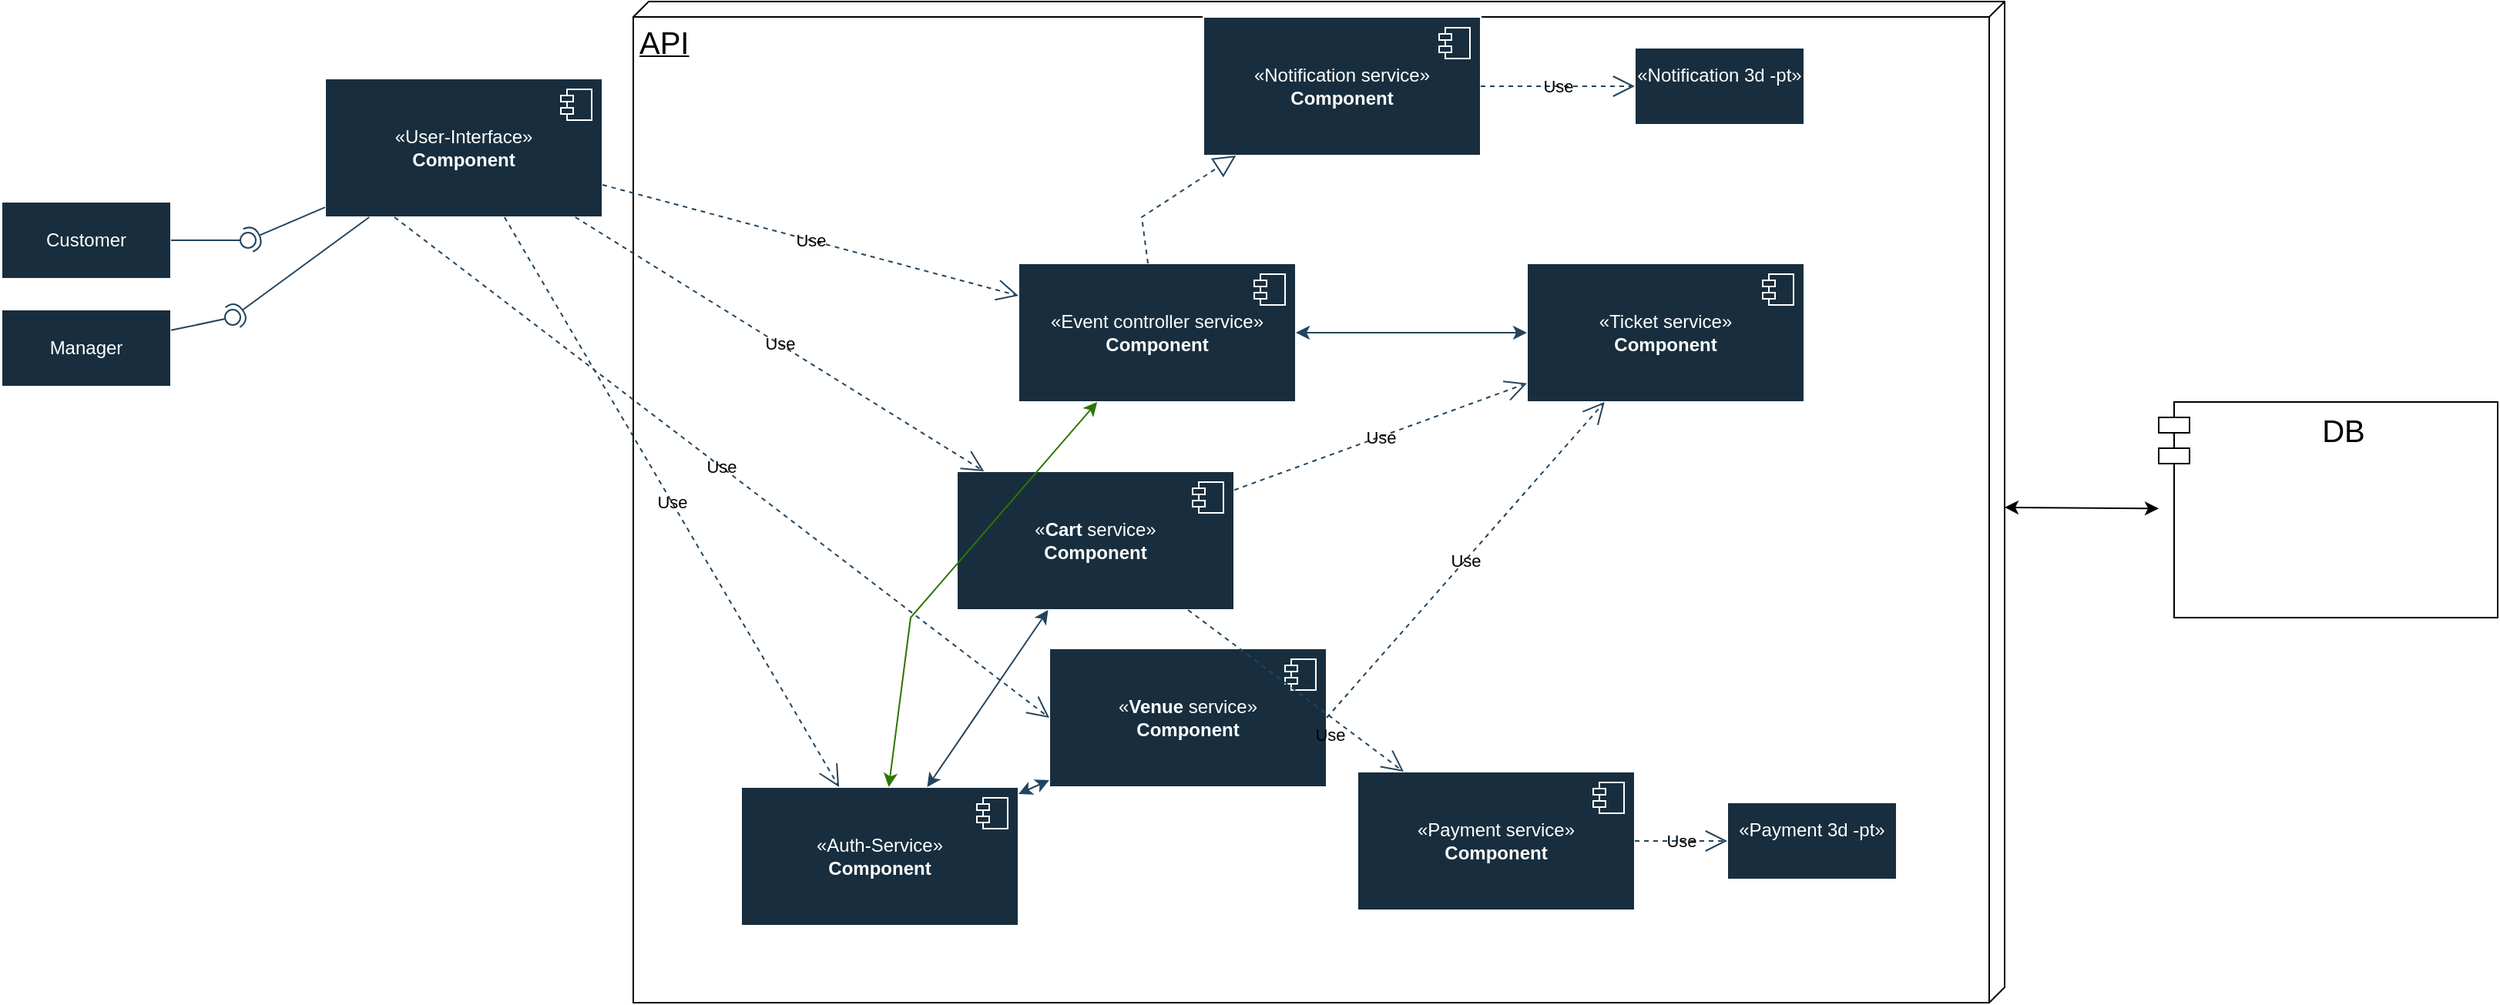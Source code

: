 <mxfile version="26.2.8">
  <diagram name="Page-1" id="5f0bae14-7c28-e335-631c-24af17079c00">
    <mxGraphModel dx="2433" dy="1298" grid="1" gridSize="10" guides="1" tooltips="1" connect="1" arrows="1" fold="1" page="1" pageScale="1" pageWidth="1100" pageHeight="850" background="none" math="0" shadow="0">
      <root>
        <mxCell id="0" />
        <mxCell id="1" parent="0" />
        <mxCell id="3NIZmdngCHY2-CZBTarv-7" value="&lt;font style=&quot;font-size: 20px;&quot;&gt;API&lt;/font&gt;" style="verticalAlign=top;align=left;spacingTop=8;spacingLeft=2;spacingRight=12;shape=cube;size=10;direction=south;fontStyle=4;html=1;whiteSpace=wrap;" vertex="1" parent="1">
          <mxGeometry x="460" y="30" width="890" height="650" as="geometry" />
        </mxCell>
        <mxCell id="FY6FVotYPZoSdEqQePK5-1" value="«User-Interface»&lt;br&gt;&lt;b&gt;Component&lt;/b&gt;" style="html=1;dropTarget=0;whiteSpace=wrap;labelBackgroundColor=none;fillColor=#182E3E;strokeColor=#FFFFFF;fontColor=#FFFFFF;" parent="1" vertex="1">
          <mxGeometry x="260" y="80" width="180" height="90" as="geometry" />
        </mxCell>
        <mxCell id="FY6FVotYPZoSdEqQePK5-2" value="" style="shape=module;jettyWidth=8;jettyHeight=4;labelBackgroundColor=none;fillColor=#182E3E;strokeColor=#FFFFFF;fontColor=#FFFFFF;" parent="FY6FVotYPZoSdEqQePK5-1" vertex="1">
          <mxGeometry x="1" width="20" height="20" relative="1" as="geometry">
            <mxPoint x="-27" y="7" as="offset" />
          </mxGeometry>
        </mxCell>
        <mxCell id="FY6FVotYPZoSdEqQePK5-5" value="«Event controller service»&lt;br&gt;&lt;b&gt;Component&lt;/b&gt;" style="html=1;dropTarget=0;whiteSpace=wrap;labelBackgroundColor=none;fillColor=#182E3E;strokeColor=#FFFFFF;fontColor=#FFFFFF;" parent="1" vertex="1">
          <mxGeometry x="710" y="200" width="180" height="90" as="geometry" />
        </mxCell>
        <mxCell id="FY6FVotYPZoSdEqQePK5-6" value="" style="shape=module;jettyWidth=8;jettyHeight=4;labelBackgroundColor=none;fillColor=#182E3E;strokeColor=#FFFFFF;fontColor=#FFFFFF;" parent="FY6FVotYPZoSdEqQePK5-5" vertex="1">
          <mxGeometry x="1" width="20" height="20" relative="1" as="geometry">
            <mxPoint x="-27" y="7" as="offset" />
          </mxGeometry>
        </mxCell>
        <mxCell id="FY6FVotYPZoSdEqQePK5-8" value="Customer" style="html=1;whiteSpace=wrap;labelBackgroundColor=none;fillColor=#182E3E;strokeColor=#FFFFFF;fontColor=#FFFFFF;" parent="1" vertex="1">
          <mxGeometry x="50" y="160" width="110" height="50" as="geometry" />
        </mxCell>
        <mxCell id="FY6FVotYPZoSdEqQePK5-20" value="«Notification&amp;nbsp;3d -pt»&lt;div&gt;&lt;br&gt;&lt;/div&gt;" style="html=1;whiteSpace=wrap;labelBackgroundColor=none;fillColor=#182E3E;strokeColor=#FFFFFF;fontColor=#FFFFFF;" parent="1" vertex="1">
          <mxGeometry x="1110" y="60" width="110" height="50" as="geometry" />
        </mxCell>
        <mxCell id="FY6FVotYPZoSdEqQePK5-21" value="«&lt;strong data-sourcepos=&quot;5:1-5:9&quot;&gt;Venue&lt;/strong&gt;&amp;nbsp;service»&lt;br&gt;&lt;b&gt;Component&lt;/b&gt;" style="html=1;dropTarget=0;whiteSpace=wrap;labelBackgroundColor=none;fillColor=#182E3E;strokeColor=#FFFFFF;fontColor=#FFFFFF;" parent="1" vertex="1">
          <mxGeometry x="730" y="450" width="180" height="90" as="geometry" />
        </mxCell>
        <mxCell id="FY6FVotYPZoSdEqQePK5-22" value="" style="shape=module;jettyWidth=8;jettyHeight=4;labelBackgroundColor=none;fillColor=#182E3E;strokeColor=#FFFFFF;fontColor=#FFFFFF;" parent="FY6FVotYPZoSdEqQePK5-21" vertex="1">
          <mxGeometry x="1" width="20" height="20" relative="1" as="geometry">
            <mxPoint x="-27" y="7" as="offset" />
          </mxGeometry>
        </mxCell>
        <mxCell id="FY6FVotYPZoSdEqQePK5-31" value="«&lt;b&gt;Cart&amp;nbsp;&lt;/b&gt;service»&lt;br&gt;&lt;b&gt;Component&lt;/b&gt;" style="html=1;dropTarget=0;whiteSpace=wrap;labelBackgroundColor=none;fillColor=#182E3E;strokeColor=#FFFFFF;fontColor=#FFFFFF;" parent="1" vertex="1">
          <mxGeometry x="670" y="335" width="180" height="90" as="geometry" />
        </mxCell>
        <mxCell id="FY6FVotYPZoSdEqQePK5-32" value="" style="shape=module;jettyWidth=8;jettyHeight=4;labelBackgroundColor=none;fillColor=#182E3E;strokeColor=#FFFFFF;fontColor=#FFFFFF;" parent="FY6FVotYPZoSdEqQePK5-31" vertex="1">
          <mxGeometry x="1" width="20" height="20" relative="1" as="geometry">
            <mxPoint x="-27" y="7" as="offset" />
          </mxGeometry>
        </mxCell>
        <mxCell id="FY6FVotYPZoSdEqQePK5-17" value="«Payment 3d -pt»&lt;div&gt;&lt;br/&gt;&lt;/div&gt;" style="html=1;whiteSpace=wrap;labelBackgroundColor=none;fillColor=#182E3E;strokeColor=#FFFFFF;fontColor=#FFFFFF;" parent="1" vertex="1">
          <mxGeometry x="1170" y="550" width="110" height="50" as="geometry" />
        </mxCell>
        <mxCell id="FY6FVotYPZoSdEqQePK5-10" value="«Payment service»&lt;br&gt;&lt;b&gt;Component&lt;/b&gt;" style="html=1;dropTarget=0;whiteSpace=wrap;labelBackgroundColor=none;fillColor=#182E3E;strokeColor=#FFFFFF;fontColor=#FFFFFF;" parent="1" vertex="1">
          <mxGeometry x="930" y="530" width="180" height="90" as="geometry" />
        </mxCell>
        <mxCell id="FY6FVotYPZoSdEqQePK5-11" value="" style="shape=module;jettyWidth=8;jettyHeight=4;labelBackgroundColor=none;fillColor=#182E3E;strokeColor=#FFFFFF;fontColor=#FFFFFF;" parent="FY6FVotYPZoSdEqQePK5-10" vertex="1">
          <mxGeometry x="1" width="20" height="20" relative="1" as="geometry">
            <mxPoint x="-27" y="7" as="offset" />
          </mxGeometry>
        </mxCell>
        <mxCell id="FY6FVotYPZoSdEqQePK5-36" value="" style="rounded=0;orthogonalLoop=1;jettySize=auto;html=1;endArrow=halfCircle;endFill=0;endSize=6;strokeWidth=1;sketch=0;labelBackgroundColor=none;strokeColor=#23445D;fontColor=default;" parent="1" source="FY6FVotYPZoSdEqQePK5-1" target="FY6FVotYPZoSdEqQePK5-38" edge="1">
          <mxGeometry relative="1" as="geometry">
            <mxPoint x="230" y="195" as="sourcePoint" />
          </mxGeometry>
        </mxCell>
        <mxCell id="FY6FVotYPZoSdEqQePK5-37" value="" style="rounded=0;orthogonalLoop=1;jettySize=auto;html=1;endArrow=oval;endFill=0;sketch=0;sourcePerimeterSpacing=0;targetPerimeterSpacing=0;endSize=10;labelBackgroundColor=none;strokeColor=#23445D;fontColor=default;" parent="1" source="FY6FVotYPZoSdEqQePK5-8" target="FY6FVotYPZoSdEqQePK5-38" edge="1">
          <mxGeometry relative="1" as="geometry">
            <mxPoint x="190" y="195" as="sourcePoint" />
          </mxGeometry>
        </mxCell>
        <mxCell id="FY6FVotYPZoSdEqQePK5-38" value="" style="ellipse;whiteSpace=wrap;html=1;align=center;aspect=fixed;fillColor=none;strokeColor=none;resizable=0;perimeter=centerPerimeter;rotatable=0;allowArrows=0;points=[];outlineConnect=1;labelBackgroundColor=none;fontColor=#FFFFFF;" parent="1" vertex="1">
          <mxGeometry x="205" y="180" width="10" height="10" as="geometry" />
        </mxCell>
        <mxCell id="FY6FVotYPZoSdEqQePK5-39" value="Manager" style="html=1;whiteSpace=wrap;labelBackgroundColor=none;fillColor=#182E3E;strokeColor=#FFFFFF;fontColor=#FFFFFF;" parent="1" vertex="1">
          <mxGeometry x="50" y="230" width="110" height="50" as="geometry" />
        </mxCell>
        <mxCell id="FY6FVotYPZoSdEqQePK5-43" value="" style="rounded=0;orthogonalLoop=1;jettySize=auto;html=1;endArrow=halfCircle;endFill=0;endSize=6;strokeWidth=1;sketch=0;labelBackgroundColor=none;strokeColor=#23445D;fontColor=default;" parent="1" source="FY6FVotYPZoSdEqQePK5-1" target="FY6FVotYPZoSdEqQePK5-45" edge="1">
          <mxGeometry relative="1" as="geometry">
            <mxPoint x="240" y="255" as="sourcePoint" />
          </mxGeometry>
        </mxCell>
        <mxCell id="FY6FVotYPZoSdEqQePK5-44" value="" style="rounded=0;orthogonalLoop=1;jettySize=auto;html=1;endArrow=oval;endFill=0;sketch=0;sourcePerimeterSpacing=0;targetPerimeterSpacing=0;endSize=10;labelBackgroundColor=none;strokeColor=#23445D;fontColor=default;" parent="1" source="FY6FVotYPZoSdEqQePK5-39" target="FY6FVotYPZoSdEqQePK5-45" edge="1">
          <mxGeometry relative="1" as="geometry">
            <mxPoint x="200" y="255" as="sourcePoint" />
          </mxGeometry>
        </mxCell>
        <mxCell id="FY6FVotYPZoSdEqQePK5-45" value="" style="ellipse;whiteSpace=wrap;html=1;align=center;aspect=fixed;fillColor=none;strokeColor=none;resizable=0;perimeter=centerPerimeter;rotatable=0;allowArrows=0;points=[];outlineConnect=1;labelBackgroundColor=none;fontColor=#FFFFFF;" parent="1" vertex="1">
          <mxGeometry x="195" y="230" width="10" height="10" as="geometry" />
        </mxCell>
        <mxCell id="FY6FVotYPZoSdEqQePK5-3" value="«Auth-Service»&lt;br&gt;&lt;b&gt;Component&lt;/b&gt;" style="html=1;dropTarget=0;whiteSpace=wrap;labelBackgroundColor=none;fillColor=#182E3E;strokeColor=#FFFFFF;fontColor=#FFFFFF;" parent="1" vertex="1">
          <mxGeometry x="530" y="540" width="180" height="90" as="geometry" />
        </mxCell>
        <mxCell id="FY6FVotYPZoSdEqQePK5-4" value="" style="shape=module;jettyWidth=8;jettyHeight=4;labelBackgroundColor=none;fillColor=#182E3E;strokeColor=#FFFFFF;fontColor=#FFFFFF;" parent="FY6FVotYPZoSdEqQePK5-3" vertex="1">
          <mxGeometry x="1" width="20" height="20" relative="1" as="geometry">
            <mxPoint x="-27" y="7" as="offset" />
          </mxGeometry>
        </mxCell>
        <mxCell id="FY6FVotYPZoSdEqQePK5-49" value="" style="endArrow=classic;startArrow=classic;html=1;rounded=0;labelBackgroundColor=none;strokeColor=#2D7600;fontColor=default;fillColor=#60a917;" parent="1" source="FY6FVotYPZoSdEqQePK5-3" target="FY6FVotYPZoSdEqQePK5-5" edge="1">
          <mxGeometry width="50" height="50" relative="1" as="geometry">
            <mxPoint x="630" y="460" as="sourcePoint" />
            <mxPoint x="630" y="320" as="targetPoint" />
            <Array as="points">
              <mxPoint x="640" y="430" />
            </Array>
          </mxGeometry>
        </mxCell>
        <mxCell id="FY6FVotYPZoSdEqQePK5-50" value="Use" style="endArrow=open;endSize=12;dashed=1;html=1;rounded=0;labelBackgroundColor=none;strokeColor=#23445D;fontColor=default;" parent="1" source="FY6FVotYPZoSdEqQePK5-1" target="FY6FVotYPZoSdEqQePK5-3" edge="1">
          <mxGeometry width="160" relative="1" as="geometry">
            <mxPoint x="290" y="390" as="sourcePoint" />
            <mxPoint x="450" y="390" as="targetPoint" />
          </mxGeometry>
        </mxCell>
        <mxCell id="FY6FVotYPZoSdEqQePK5-51" value="Use" style="endArrow=open;endSize=12;dashed=1;html=1;rounded=0;labelBackgroundColor=none;strokeColor=#23445D;fontColor=default;" parent="1" source="FY6FVotYPZoSdEqQePK5-1" target="FY6FVotYPZoSdEqQePK5-5" edge="1">
          <mxGeometry width="160" relative="1" as="geometry">
            <mxPoint x="450" y="160" as="sourcePoint" />
            <mxPoint x="555" y="120" as="targetPoint" />
          </mxGeometry>
        </mxCell>
        <mxCell id="FY6FVotYPZoSdEqQePK5-52" value="«Ticket service»&lt;br&gt;&lt;b&gt;Component&lt;/b&gt;" style="html=1;dropTarget=0;whiteSpace=wrap;labelBackgroundColor=none;fillColor=#182E3E;strokeColor=#FFFFFF;fontColor=#FFFFFF;" parent="1" vertex="1">
          <mxGeometry x="1040" y="200" width="180" height="90" as="geometry" />
        </mxCell>
        <mxCell id="FY6FVotYPZoSdEqQePK5-53" value="" style="shape=module;jettyWidth=8;jettyHeight=4;labelBackgroundColor=none;fillColor=#182E3E;strokeColor=#FFFFFF;fontColor=#FFFFFF;" parent="FY6FVotYPZoSdEqQePK5-52" vertex="1">
          <mxGeometry x="1" width="20" height="20" relative="1" as="geometry">
            <mxPoint x="-27" y="7" as="offset" />
          </mxGeometry>
        </mxCell>
        <mxCell id="FY6FVotYPZoSdEqQePK5-54" value="" style="endArrow=classic;startArrow=classic;html=1;rounded=0;labelBackgroundColor=none;strokeColor=#23445D;fontColor=default;" parent="1" source="FY6FVotYPZoSdEqQePK5-5" target="FY6FVotYPZoSdEqQePK5-52" edge="1">
          <mxGeometry width="50" height="50" relative="1" as="geometry">
            <mxPoint x="870" y="350" as="sourcePoint" />
            <mxPoint x="870" y="430" as="targetPoint" />
          </mxGeometry>
        </mxCell>
        <mxCell id="FY6FVotYPZoSdEqQePK5-55" value="Use" style="endArrow=open;endSize=12;dashed=1;html=1;rounded=0;labelBackgroundColor=none;strokeColor=#23445D;fontColor=default;" parent="1" source="FY6FVotYPZoSdEqQePK5-1" target="FY6FVotYPZoSdEqQePK5-31" edge="1">
          <mxGeometry width="160" relative="1" as="geometry">
            <mxPoint x="420" y="390" as="sourcePoint" />
            <mxPoint x="525" y="412" as="targetPoint" />
          </mxGeometry>
        </mxCell>
        <mxCell id="FY6FVotYPZoSdEqQePK5-57" value="Use" style="endArrow=open;endSize=12;dashed=1;html=1;rounded=0;labelBackgroundColor=none;strokeColor=#23445D;fontColor=default;" parent="1" source="FY6FVotYPZoSdEqQePK5-31" target="FY6FVotYPZoSdEqQePK5-52" edge="1">
          <mxGeometry width="160" relative="1" as="geometry">
            <mxPoint x="1030" y="450" as="sourcePoint" />
            <mxPoint x="1212" y="600" as="targetPoint" />
          </mxGeometry>
        </mxCell>
        <mxCell id="FY6FVotYPZoSdEqQePK5-58" value="«Notification service»&lt;br&gt;&lt;b&gt;Component&lt;/b&gt;" style="html=1;dropTarget=0;whiteSpace=wrap;labelBackgroundColor=none;fillColor=#182E3E;strokeColor=#FFFFFF;fontColor=#FFFFFF;" parent="1" vertex="1">
          <mxGeometry x="830" y="40" width="180" height="90" as="geometry" />
        </mxCell>
        <mxCell id="FY6FVotYPZoSdEqQePK5-59" value="" style="shape=module;jettyWidth=8;jettyHeight=4;labelBackgroundColor=none;fillColor=#182E3E;strokeColor=#FFFFFF;fontColor=#FFFFFF;" parent="FY6FVotYPZoSdEqQePK5-58" vertex="1">
          <mxGeometry x="1" width="20" height="20" relative="1" as="geometry">
            <mxPoint x="-27" y="7" as="offset" />
          </mxGeometry>
        </mxCell>
        <mxCell id="FY6FVotYPZoSdEqQePK5-61" value="" style="endArrow=block;dashed=1;endFill=0;endSize=12;html=1;rounded=0;labelBackgroundColor=none;strokeColor=#23445D;fontColor=default;" parent="1" source="FY6FVotYPZoSdEqQePK5-5" target="FY6FVotYPZoSdEqQePK5-58" edge="1">
          <mxGeometry width="160" relative="1" as="geometry">
            <mxPoint x="900" y="450" as="sourcePoint" />
            <mxPoint x="910" y="180" as="targetPoint" />
            <Array as="points">
              <mxPoint x="790" y="170" />
            </Array>
          </mxGeometry>
        </mxCell>
        <mxCell id="FY6FVotYPZoSdEqQePK5-62" value="Use" style="endArrow=open;endSize=12;dashed=1;html=1;rounded=0;labelBackgroundColor=none;strokeColor=#23445D;fontColor=default;" parent="1" source="FY6FVotYPZoSdEqQePK5-58" target="FY6FVotYPZoSdEqQePK5-20" edge="1">
          <mxGeometry width="160" relative="1" as="geometry">
            <mxPoint x="1120" y="200" as="sourcePoint" />
            <mxPoint x="1255" y="110" as="targetPoint" />
          </mxGeometry>
        </mxCell>
        <mxCell id="FY6FVotYPZoSdEqQePK5-63" value="Use" style="endArrow=open;endSize=12;dashed=1;html=1;rounded=0;exitX=1;exitY=0.5;exitDx=0;exitDy=0;labelBackgroundColor=none;strokeColor=#23445D;fontColor=default;" parent="1" source="FY6FVotYPZoSdEqQePK5-21" target="FY6FVotYPZoSdEqQePK5-52" edge="1">
          <mxGeometry width="160" relative="1" as="geometry">
            <mxPoint x="749.999" y="510.0" as="sourcePoint" />
            <mxPoint x="945.16" y="400" as="targetPoint" />
          </mxGeometry>
        </mxCell>
        <mxCell id="FY6FVotYPZoSdEqQePK5-64" value="Use" style="endArrow=open;endSize=12;dashed=1;html=1;rounded=0;exitX=0.25;exitY=1;exitDx=0;exitDy=0;entryX=0;entryY=0.5;entryDx=0;entryDy=0;labelBackgroundColor=none;strokeColor=#23445D;fontColor=default;" parent="1" source="FY6FVotYPZoSdEqQePK5-1" target="FY6FVotYPZoSdEqQePK5-21" edge="1">
          <mxGeometry width="160" relative="1" as="geometry">
            <mxPoint x="290" y="530" as="sourcePoint" />
            <mxPoint x="443" y="275" as="targetPoint" />
          </mxGeometry>
        </mxCell>
        <mxCell id="FY6FVotYPZoSdEqQePK5-65" value="Use" style="endArrow=open;endSize=12;dashed=1;html=1;rounded=0;labelBackgroundColor=none;strokeColor=#23445D;fontColor=default;" parent="1" source="FY6FVotYPZoSdEqQePK5-31" target="FY6FVotYPZoSdEqQePK5-10" edge="1">
          <mxGeometry x="0.397" y="-10" width="160" relative="1" as="geometry">
            <mxPoint x="1095" y="590" as="sourcePoint" />
            <mxPoint x="1190" y="543" as="targetPoint" />
            <Array as="points">
              <mxPoint x="880" y="470" />
            </Array>
            <mxPoint as="offset" />
          </mxGeometry>
        </mxCell>
        <mxCell id="FY6FVotYPZoSdEqQePK5-66" value="Use" style="endArrow=open;endSize=12;dashed=1;html=1;rounded=0;exitX=1;exitY=0.5;exitDx=0;exitDy=0;labelBackgroundColor=none;strokeColor=#23445D;fontColor=default;" parent="1" source="FY6FVotYPZoSdEqQePK5-10" target="FY6FVotYPZoSdEqQePK5-17" edge="1">
          <mxGeometry width="160" relative="1" as="geometry">
            <mxPoint x="1020" y="95" as="sourcePoint" />
            <mxPoint x="1090" y="95" as="targetPoint" />
          </mxGeometry>
        </mxCell>
        <mxCell id="FY6FVotYPZoSdEqQePK5-68" value="" style="endArrow=classic;startArrow=classic;html=1;rounded=0;labelBackgroundColor=none;strokeColor=#23445D;fontColor=default;" parent="1" source="FY6FVotYPZoSdEqQePK5-3" edge="1" target="FY6FVotYPZoSdEqQePK5-31">
          <mxGeometry width="50" height="50" relative="1" as="geometry">
            <mxPoint x="402" y="610" as="sourcePoint" />
            <mxPoint x="580" y="410" as="targetPoint" />
          </mxGeometry>
        </mxCell>
        <mxCell id="FY6FVotYPZoSdEqQePK5-69" value="" style="endArrow=classic;startArrow=classic;html=1;rounded=0;labelBackgroundColor=none;strokeColor=#23445D;fontColor=default;" parent="1" source="FY6FVotYPZoSdEqQePK5-3" target="FY6FVotYPZoSdEqQePK5-21" edge="1">
          <mxGeometry width="50" height="50" relative="1" as="geometry">
            <mxPoint x="390" y="585" as="sourcePoint" />
            <mxPoint x="624" y="425" as="targetPoint" />
          </mxGeometry>
        </mxCell>
        <mxCell id="3NIZmdngCHY2-CZBTarv-8" value="&lt;font style=&quot;font-size: 20px;&quot;&gt;DB&lt;/font&gt;" style="shape=module;align=left;spacingLeft=20;align=center;verticalAlign=top;whiteSpace=wrap;html=1;" vertex="1" parent="1">
          <mxGeometry x="1450" y="290" width="220" height="140" as="geometry" />
        </mxCell>
        <mxCell id="3NIZmdngCHY2-CZBTarv-10" value="" style="endArrow=classic;startArrow=classic;html=1;rounded=0;" edge="1" parent="1" source="3NIZmdngCHY2-CZBTarv-7" target="3NIZmdngCHY2-CZBTarv-8">
          <mxGeometry width="50" height="50" relative="1" as="geometry">
            <mxPoint x="1530" y="560" as="sourcePoint" />
            <mxPoint x="1580" y="510" as="targetPoint" />
          </mxGeometry>
        </mxCell>
      </root>
    </mxGraphModel>
  </diagram>
</mxfile>

